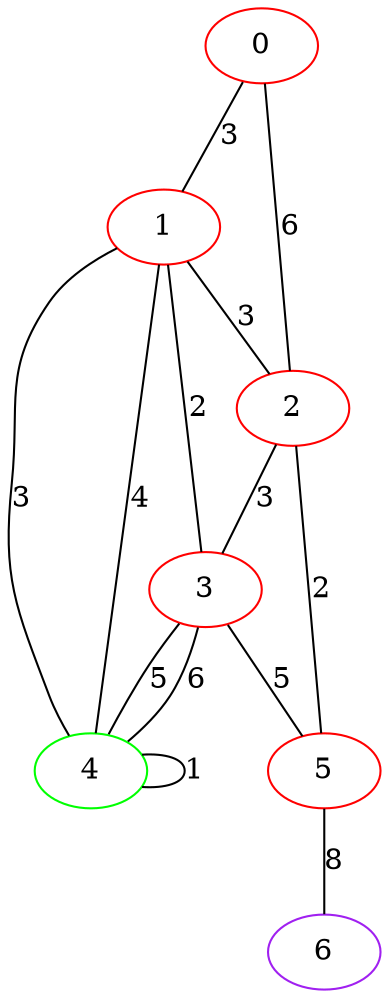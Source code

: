 graph "" {
0 [color=red, weight=1];
1 [color=red, weight=1];
2 [color=red, weight=1];
3 [color=red, weight=1];
4 [color=green, weight=2];
5 [color=red, weight=1];
6 [color=purple, weight=4];
0 -- 1  [key=0, label=3];
0 -- 2  [key=0, label=6];
1 -- 2  [key=0, label=3];
1 -- 3  [key=0, label=2];
1 -- 4  [key=0, label=3];
1 -- 4  [key=1, label=4];
2 -- 3  [key=0, label=3];
2 -- 5  [key=0, label=2];
3 -- 4  [key=0, label=5];
3 -- 4  [key=1, label=6];
3 -- 5  [key=0, label=5];
4 -- 4  [key=0, label=1];
5 -- 6  [key=0, label=8];
}
